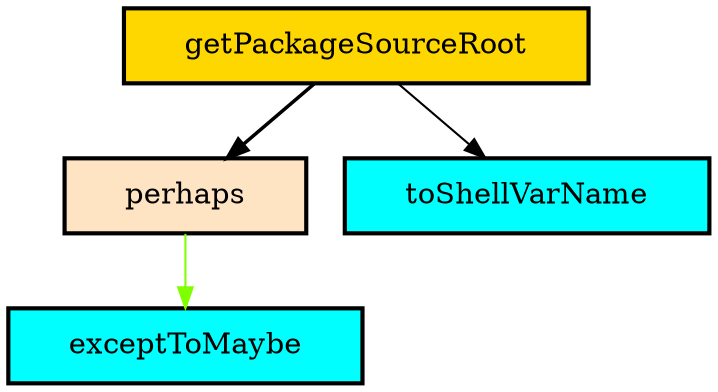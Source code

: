 digraph "Diagram of: Paths.TH" {
    node [margin="0.4,0.1"
         ,style=filled];
    1 [label=exceptToMaybe
      ,shape=box
      ,fillcolor=cyan
      ,style="filled,bold"];
    2 [label=getPackageSourceRoot
      ,shape=box
      ,fillcolor=gold
      ,style="filled,bold"];
    3 [label=perhaps
      ,shape=box
      ,fillcolor=bisque
      ,style="filled,bold"];
    4 [label=toShellVarName
      ,shape=box
      ,fillcolor=cyan
      ,style="filled,bold"];
    2 -> 3 [penwidth=1.6931471805599454
           ,color=black];
    2 -> 4 [penwidth=1,color=black];
    3 -> 1 [penwidth=1
           ,color=chartreuse];
}
